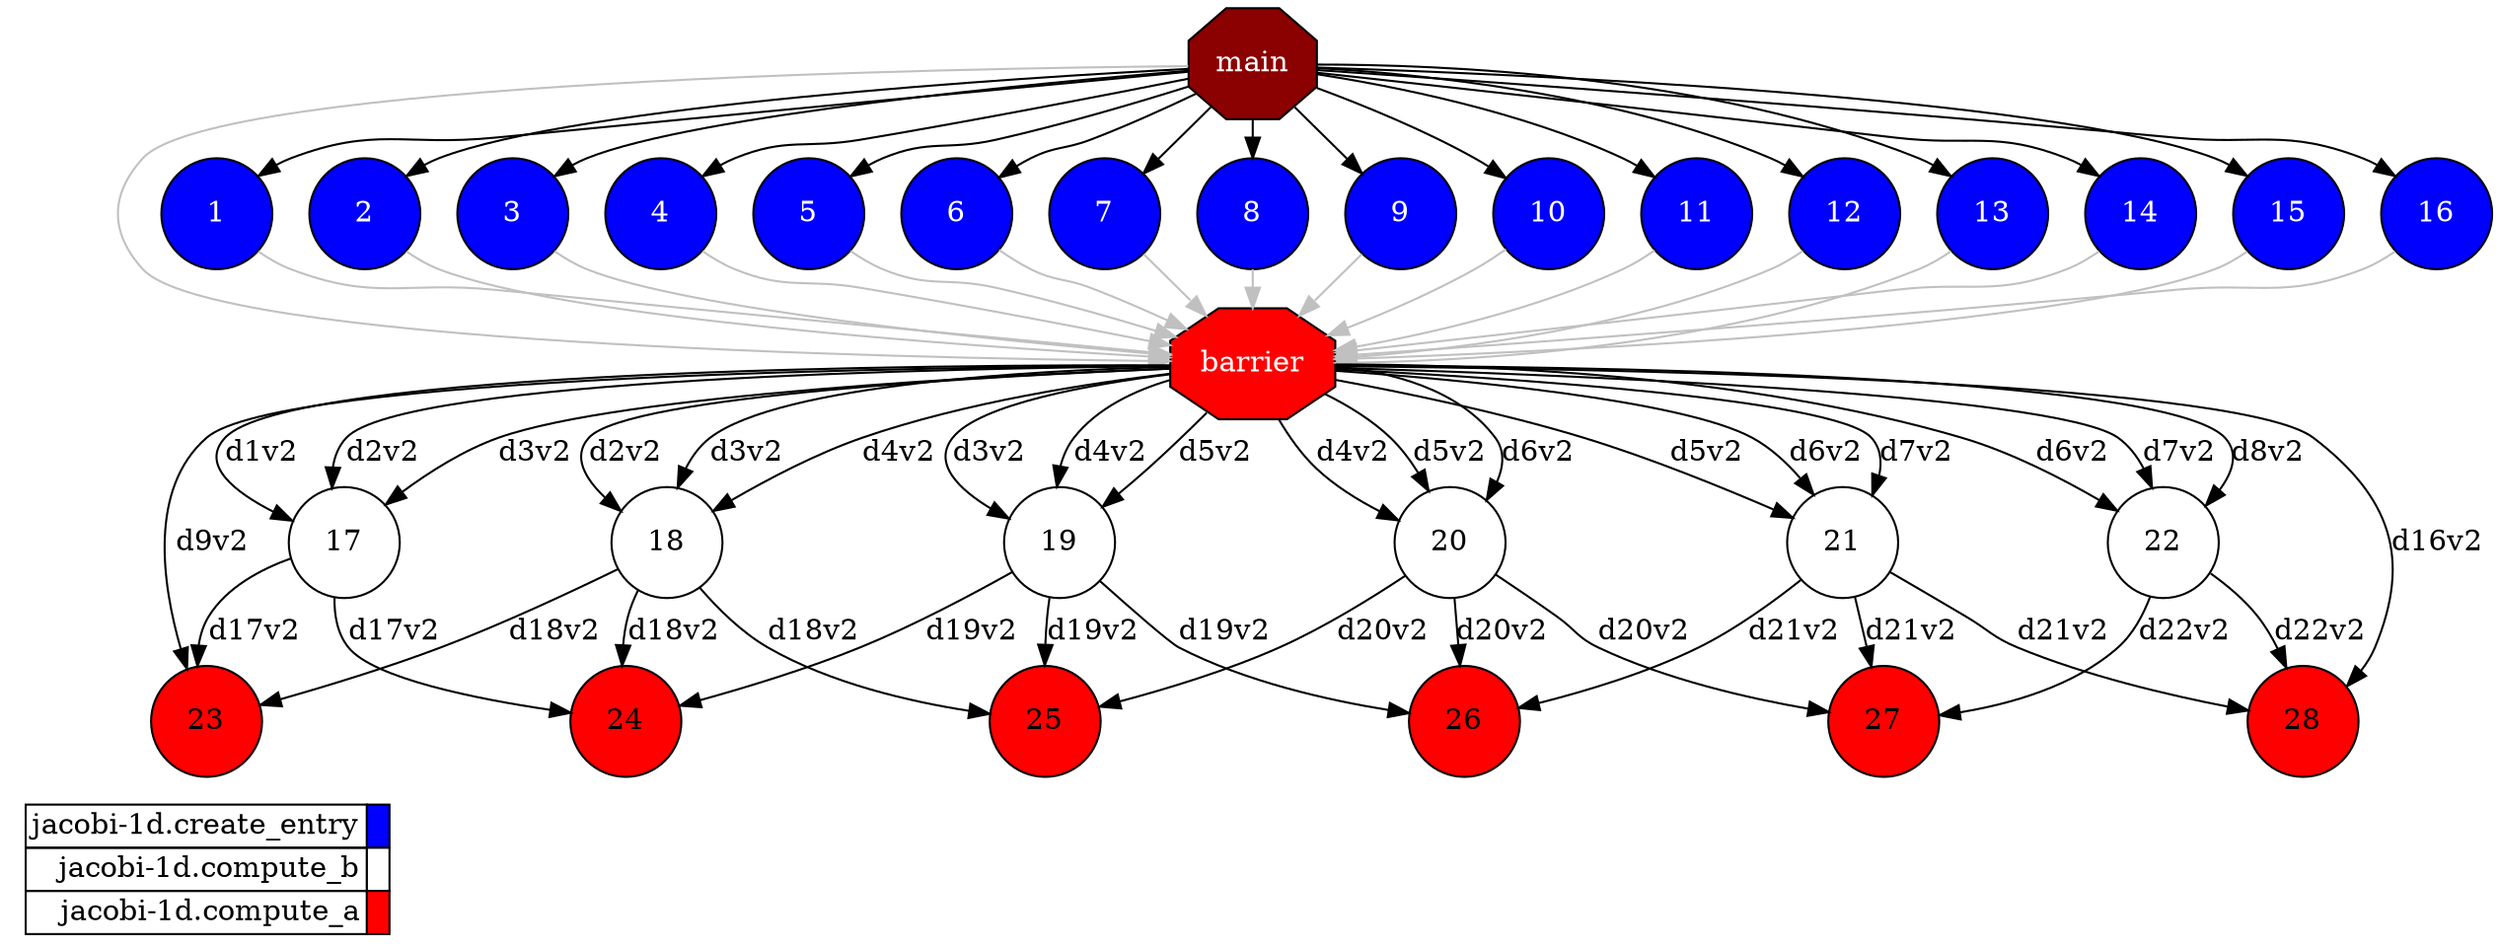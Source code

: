 digraph {
  rankdir=TB;
  labeljust="l";
  compound= true;
  subgraph dependence_graph {
    ranksep=0.20;
    node[height=0.75];

Synchro0[label="main", shape=octagon, style=filled fillcolor="#8B0000" fontcolor="#FFFFFF"];
1[shape=circle, style=filled fillcolor="#0000ff" fontcolor="#ffffff"];
Synchro0 -> 1;
2[shape=circle, style=filled fillcolor="#0000ff" fontcolor="#ffffff"];
Synchro0 -> 2;
3[shape=circle, style=filled fillcolor="#0000ff" fontcolor="#ffffff"];
Synchro0 -> 3;
4[shape=circle, style=filled fillcolor="#0000ff" fontcolor="#ffffff"];
Synchro0 -> 4;
5[shape=circle, style=filled fillcolor="#0000ff" fontcolor="#ffffff"];
Synchro0 -> 5;
6[shape=circle, style=filled fillcolor="#0000ff" fontcolor="#ffffff"];
Synchro0 -> 6;
7[shape=circle, style=filled fillcolor="#0000ff" fontcolor="#ffffff"];
Synchro0 -> 7;
8[shape=circle, style=filled fillcolor="#0000ff" fontcolor="#ffffff"];
Synchro0 -> 8;
9[shape=circle, style=filled fillcolor="#0000ff" fontcolor="#ffffff"];
Synchro0 -> 9;
10[shape=circle, style=filled fillcolor="#0000ff" fontcolor="#ffffff"];
Synchro0 -> 10;
11[shape=circle, style=filled fillcolor="#0000ff" fontcolor="#ffffff"];
Synchro0 -> 11;
12[shape=circle, style=filled fillcolor="#0000ff" fontcolor="#ffffff"];
Synchro0 -> 12;
13[shape=circle, style=filled fillcolor="#0000ff" fontcolor="#ffffff"];
Synchro0 -> 13;
14[shape=circle, style=filled fillcolor="#0000ff" fontcolor="#ffffff"];
Synchro0 -> 14;
15[shape=circle, style=filled fillcolor="#0000ff" fontcolor="#ffffff"];
Synchro0 -> 15;
16[shape=circle, style=filled fillcolor="#0000ff" fontcolor="#ffffff"];
Synchro0 -> 16;
Synchro1[label="barrier", shape=octagon, style=filled fillcolor="#ff0000" fontcolor="#FFFFFF"];
Synchro0 -> Synchro1 [color=grey];
13 -> Synchro1 [color=grey];
9 -> Synchro1 [color=grey];
3 -> Synchro1 [color=grey];
10 -> Synchro1 [color=grey];
16 -> Synchro1 [color=grey];
1 -> Synchro1 [color=grey];
5 -> Synchro1 [color=grey];
7 -> Synchro1 [color=grey];
6 -> Synchro1 [color=grey];
4 -> Synchro1 [color=grey];
14 -> Synchro1 [color=grey];
11 -> Synchro1 [color=grey];
8 -> Synchro1 [color=grey];
12 -> Synchro1 [color=grey];
15 -> Synchro1 [color=grey];
2 -> Synchro1 [color=grey];
17[shape=circle, style=filled fillcolor="#ffffff" fontcolor="#000000"];
Synchro1 -> 17 [label="d1v2"];
Synchro1 -> 17 [label="d2v2"];
Synchro1 -> 17 [label="d3v2"];
18[shape=circle, style=filled fillcolor="#ffffff" fontcolor="#000000"];
Synchro1 -> 18 [label="d2v2"];
Synchro1 -> 18 [label="d3v2"];
Synchro1 -> 18 [label="d4v2"];
19[shape=circle, style=filled fillcolor="#ffffff" fontcolor="#000000"];
Synchro1 -> 19 [label="d3v2"];
Synchro1 -> 19 [label="d4v2"];
Synchro1 -> 19 [label="d5v2"];
20[shape=circle, style=filled fillcolor="#ffffff" fontcolor="#000000"];
Synchro1 -> 20 [label="d4v2"];
Synchro1 -> 20 [label="d5v2"];
Synchro1 -> 20 [label="d6v2"];
21[shape=circle, style=filled fillcolor="#ffffff" fontcolor="#000000"];
Synchro1 -> 21 [label="d5v2"];
Synchro1 -> 21 [label="d6v2"];
Synchro1 -> 21 [label="d7v2"];
22[shape=circle, style=filled fillcolor="#ffffff" fontcolor="#000000"];
Synchro1 -> 22 [label="d6v2"];
Synchro1 -> 22 [label="d7v2"];
Synchro1 -> 22 [label="d8v2"];
23[shape=circle, style=filled fillcolor="#ff0000" fontcolor="#000000"];
Synchro1 -> 23 [label="d9v2"];
17 -> 23 [label="d17v2"];
18 -> 23 [label="d18v2"];
24[shape=circle, style=filled fillcolor="#ff0000" fontcolor="#000000"];
17 -> 24 [label="d17v2"];
18 -> 24 [label="d18v2"];
19 -> 24 [label="d19v2"];
25[shape=circle, style=filled fillcolor="#ff0000" fontcolor="#000000"];
18 -> 25 [label="d18v2"];
19 -> 25 [label="d19v2"];
20 -> 25 [label="d20v2"];
26[shape=circle, style=filled fillcolor="#ff0000" fontcolor="#000000"];
19 -> 26 [label="d19v2"];
20 -> 26 [label="d20v2"];
21 -> 26 [label="d21v2"];
27[shape=circle, style=filled fillcolor="#ff0000" fontcolor="#000000"];
20 -> 27 [label="d20v2"];
21 -> 27 [label="d21v2"];
22 -> 27 [label="d22v2"];
28[shape=circle, style=filled fillcolor="#ff0000" fontcolor="#000000"];
21 -> 28 [label="d21v2"];
22 -> 28 [label="d22v2"];
Synchro1 -> 28 [label="d16v2"];  }
  subgraph legend {
    rank=sink;
    node [shape=plaintext, height=0.75];
    ranksep=0.20;
    label = "Legend";
    key [label=<
      <table border="0" cellpadding="2" cellspacing="0" cellborder="1">
<tr>
<td align="right">jacobi-1d.create_entry</td>
<td bgcolor="#0000ff">&nbsp;</td>
</tr>
<tr>
<td align="right">jacobi-1d.compute_b</td>
<td bgcolor="#ffffff">&nbsp;</td>
</tr>
<tr>
<td align="right">jacobi-1d.compute_a</td>
<td bgcolor="#ff0000">&nbsp;</td>
</tr>
      </table>
    >]
  }
}
